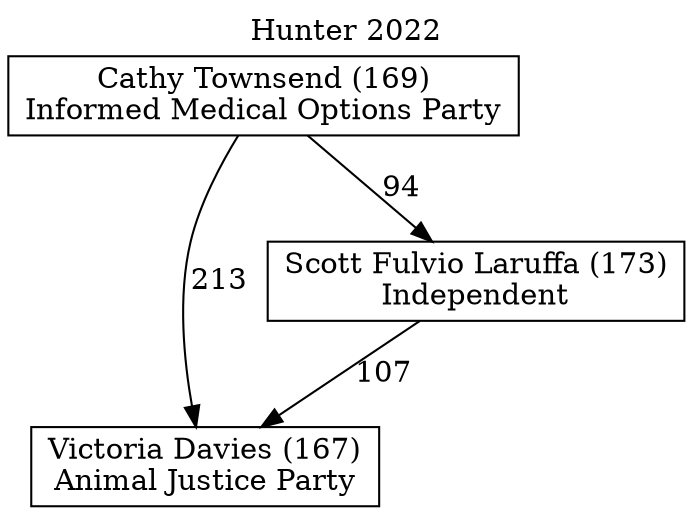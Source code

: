 // House preference flow
digraph "Victoria Davies (167)_Hunter_2022" {
	graph [label="Hunter 2022" labelloc=t mclimit=10]
	node [shape=box]
	"Cathy Townsend (169)" [label="Cathy Townsend (169)
Informed Medical Options Party"]
	"Victoria Davies (167)" [label="Victoria Davies (167)
Animal Justice Party"]
	"Scott Fulvio Laruffa (173)" [label="Scott Fulvio Laruffa (173)
Independent"]
	"Cathy Townsend (169)" -> "Scott Fulvio Laruffa (173)" [label=94]
	"Cathy Townsend (169)" -> "Victoria Davies (167)" [label=213]
	"Scott Fulvio Laruffa (173)" -> "Victoria Davies (167)" [label=107]
}
